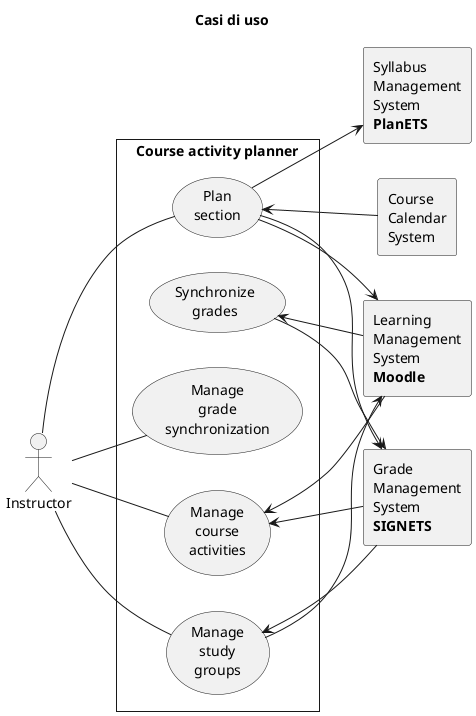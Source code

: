 @startuml
title Casi di uso
skinparam style strictuml
left to right direction
actor Instructor as I
rectangle "Learning\nManagement\nSystem\n**Moodle**" as lms
rectangle "Syllabus\nManagement\nSystem\n**PlanETS**" as sms
rectangle "Grade\nManagement\nSystem\n**SIGNETS**" as gms
rectangle "Course\nCalendar\nSystem" as ccs

rectangle "Course activity planner" {

(Manage\ncourse\nactivities) as ma
(Manage\nstudy\ngroups) as msg
(Plan\nsection) as ps
(Manage\ngrade\nsynchronization) as mgs
(Synchronize\ngrades) as sg
}

I -- ma
ma <-- lms
ma <-- gms

I -- msg
msg <-- gms
msg --> lms

' plan section
I -- ps
ps --> lms
ps --> sms
ps --> gms
ps <-- ccs

'sync grades
I -- mgs
sg <-- lms
sg --> gms
@enduml

